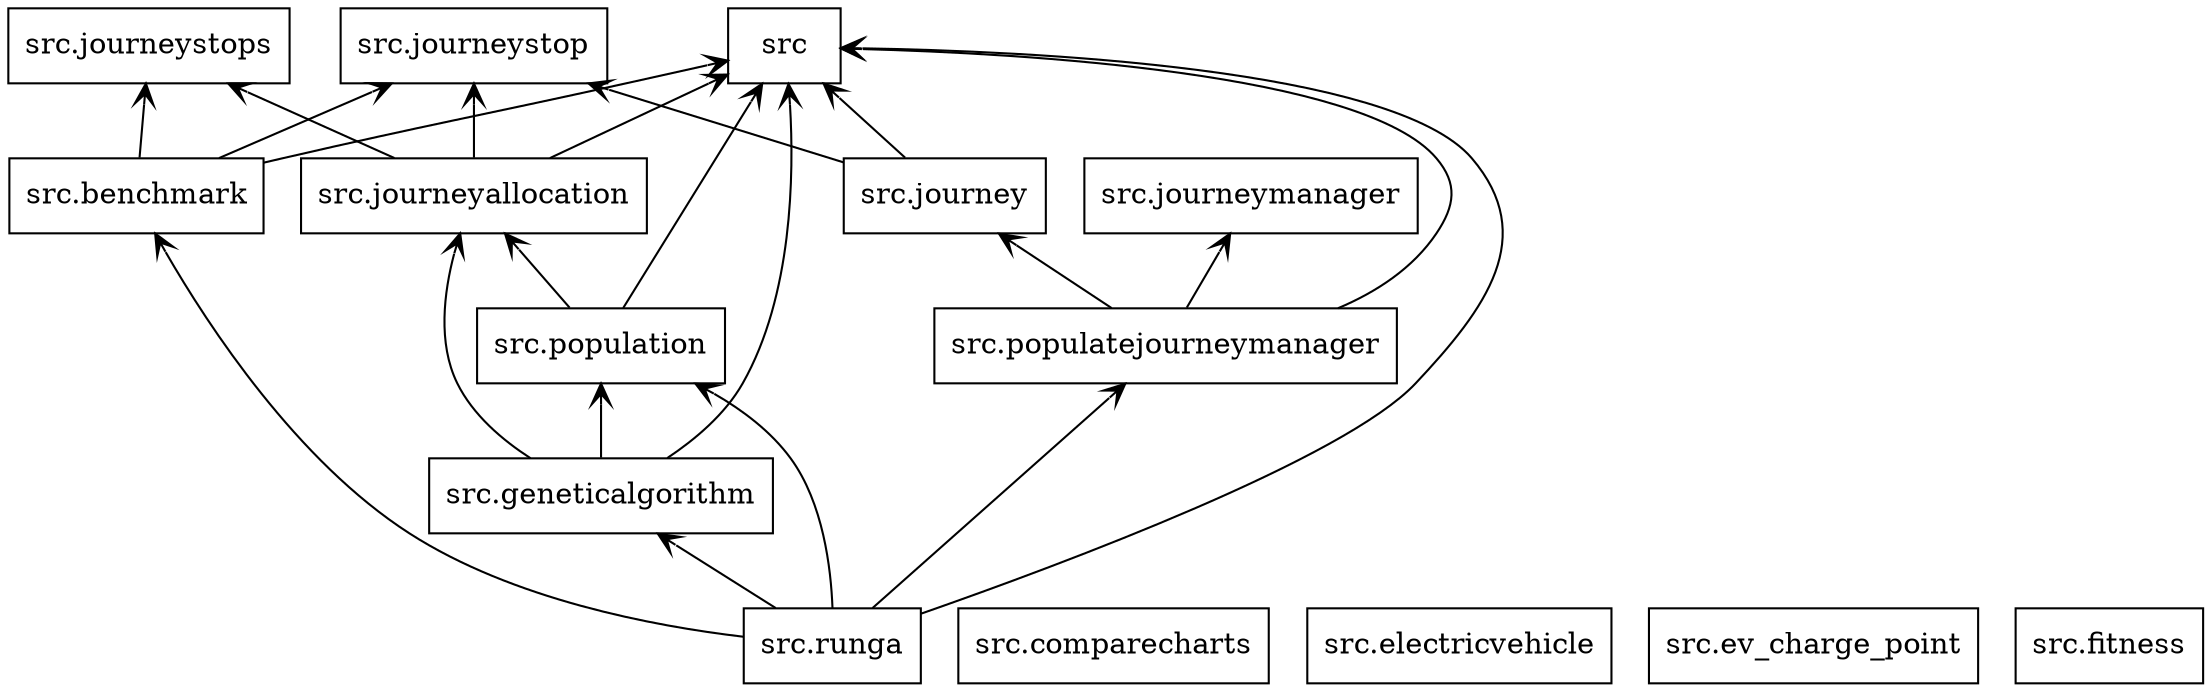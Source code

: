 digraph "packages" {
charset="utf-8"
rankdir=BT
"0" [label="src", shape="box"];
"1" [label="src.benchmark", shape="box"];
"2" [label="src.comparecharts", shape="box"];
"3" [label="src.electricvehicle", shape="box"];
"4" [label="src.ev_charge_point", shape="box"];
"5" [label="src.fitness", shape="box"];
"6" [label="src.geneticalgorithm", shape="box"];
"7" [label="src.journey", shape="box"];
"8" [label="src.journeyallocation", shape="box"];
"9" [label="src.journeymanager", shape="box"];
"10" [label="src.journeystop", shape="box"];
"11" [label="src.journeystops", shape="box"];
"12" [label="src.populatejourneymanager", shape="box"];
"13" [label="src.population", shape="box"];
"14" [label="src.runga", shape="box"];
"1" -> "0" [arrowhead="open", arrowtail="none"];
"1" -> "10" [arrowhead="open", arrowtail="none"];
"1" -> "11" [arrowhead="open", arrowtail="none"];
"6" -> "0" [arrowhead="open", arrowtail="none"];
"6" -> "8" [arrowhead="open", arrowtail="none"];
"6" -> "13" [arrowhead="open", arrowtail="none"];
"7" -> "0" [arrowhead="open", arrowtail="none"];
"7" -> "10" [arrowhead="open", arrowtail="none"];
"8" -> "0" [arrowhead="open", arrowtail="none"];
"8" -> "10" [arrowhead="open", arrowtail="none"];
"8" -> "11" [arrowhead="open", arrowtail="none"];
"12" -> "0" [arrowhead="open", arrowtail="none"];
"12" -> "7" [arrowhead="open", arrowtail="none"];
"12" -> "9" [arrowhead="open", arrowtail="none"];
"13" -> "0" [arrowhead="open", arrowtail="none"];
"13" -> "8" [arrowhead="open", arrowtail="none"];
"14" -> "0" [arrowhead="open", arrowtail="none"];
"14" -> "1" [arrowhead="open", arrowtail="none"];
"14" -> "6" [arrowhead="open", arrowtail="none"];
"14" -> "12" [arrowhead="open", arrowtail="none"];
"14" -> "13" [arrowhead="open", arrowtail="none"];
}
